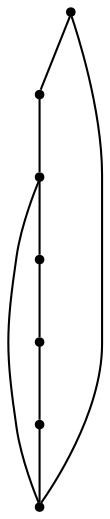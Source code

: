 graph {
  node [shape=point,comment="{\"directed\":false,\"doi\":\"10.1007/978-3-030-68766-3_21\",\"figure\":\"1 (3)\"}"]

  v0 [pos="1010.144237840547,236.226550477819"]
  v1 [pos="876.7896604885535,236.226550477819"]
  v2 [pos="1010.144237840547,336.2412577305023"]
  v3 [pos="1010.144237840547,436.25596498318555"]
  v4 [pos="876.7896604885535,336.24125773050224"]
  v5 [pos="810.1123718125567,336.24125773050224"]
  v6 [pos="810.1123718125567,436.25596498318555"]

  v0 -- v1 [id="-1",pos="1010.144237840547,236.226550477819 876.7896604885535,236.226550477819 876.7896604885535,236.226550477819 876.7896604885535,236.226550477819"]
  v6 -- v3 [id="-2",pos="810.1123718125567,436.25596498318555 1010.144237840547,436.25596498318555 1010.144237840547,436.25596498318555 1010.144237840547,436.25596498318555"]
  v5 -- v6 [id="-3",pos="810.1123718125567,336.24125773050224 810.1123718125567,436.25596498318555 810.1123718125567,436.25596498318555 810.1123718125567,436.25596498318555"]
  v4 -- v5 [id="-4",pos="876.7896604885535,336.24125773050224 810.1123718125567,336.24125773050224 810.1123718125567,336.24125773050224 810.1123718125567,336.24125773050224"]
  v4 -- v2 [id="-5",pos="876.7896604885535,336.24125773050224 1010.144237840547,336.2412577305023 1010.144237840547,336.2412577305023 1010.144237840547,336.2412577305023"]
  v1 -- v4 [id="-6",pos="876.7896604885535,236.226550477819 876.7896604885535,336.24125773050224 876.7896604885535,336.24125773050224 876.7896604885535,336.24125773050224"]
  v3 -- v2 [id="-7",pos="1010.144237840547,436.25596498318555 1010.144237840547,336.2412577305023 1010.144237840547,336.2412577305023 1010.144237840547,336.2412577305023"]
  v2 -- v0 [id="-8",pos="1010.144237840547,336.2412577305023 1010.144237840547,236.226550477819 1010.144237840547,236.226550477819 1010.144237840547,236.226550477819"]
}